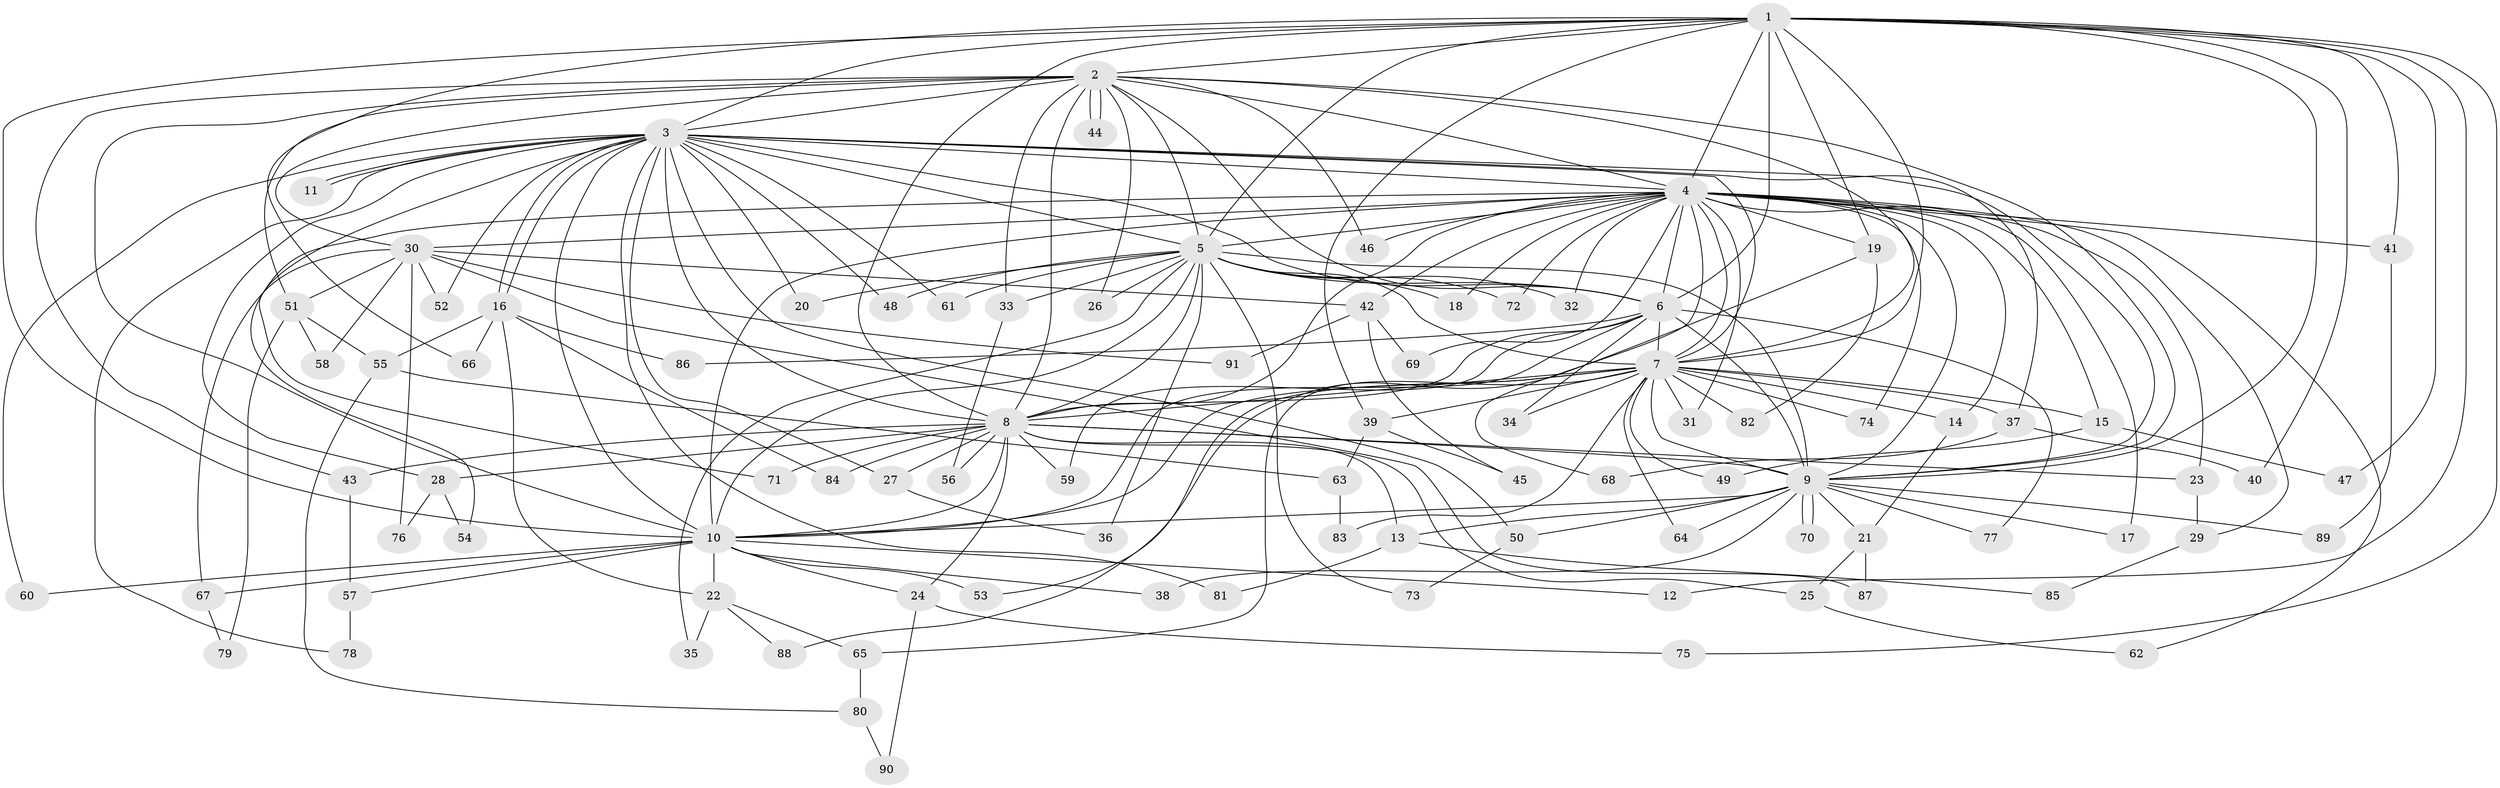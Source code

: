 // Generated by graph-tools (version 1.1) at 2025/01/03/09/25 03:01:31]
// undirected, 91 vertices, 207 edges
graph export_dot {
graph [start="1"]
  node [color=gray90,style=filled];
  1;
  2;
  3;
  4;
  5;
  6;
  7;
  8;
  9;
  10;
  11;
  12;
  13;
  14;
  15;
  16;
  17;
  18;
  19;
  20;
  21;
  22;
  23;
  24;
  25;
  26;
  27;
  28;
  29;
  30;
  31;
  32;
  33;
  34;
  35;
  36;
  37;
  38;
  39;
  40;
  41;
  42;
  43;
  44;
  45;
  46;
  47;
  48;
  49;
  50;
  51;
  52;
  53;
  54;
  55;
  56;
  57;
  58;
  59;
  60;
  61;
  62;
  63;
  64;
  65;
  66;
  67;
  68;
  69;
  70;
  71;
  72;
  73;
  74;
  75;
  76;
  77;
  78;
  79;
  80;
  81;
  82;
  83;
  84;
  85;
  86;
  87;
  88;
  89;
  90;
  91;
  1 -- 2;
  1 -- 3;
  1 -- 4;
  1 -- 5;
  1 -- 6;
  1 -- 7;
  1 -- 8;
  1 -- 9;
  1 -- 10;
  1 -- 12;
  1 -- 19;
  1 -- 39;
  1 -- 40;
  1 -- 41;
  1 -- 47;
  1 -- 66;
  1 -- 75;
  2 -- 3;
  2 -- 4;
  2 -- 5;
  2 -- 6;
  2 -- 7;
  2 -- 8;
  2 -- 9;
  2 -- 10;
  2 -- 26;
  2 -- 30;
  2 -- 33;
  2 -- 43;
  2 -- 44;
  2 -- 44;
  2 -- 46;
  2 -- 51;
  3 -- 4;
  3 -- 5;
  3 -- 6;
  3 -- 7;
  3 -- 8;
  3 -- 9;
  3 -- 10;
  3 -- 11;
  3 -- 11;
  3 -- 16;
  3 -- 16;
  3 -- 20;
  3 -- 27;
  3 -- 28;
  3 -- 37;
  3 -- 48;
  3 -- 50;
  3 -- 52;
  3 -- 60;
  3 -- 61;
  3 -- 71;
  3 -- 78;
  3 -- 81;
  4 -- 5;
  4 -- 6;
  4 -- 7;
  4 -- 8;
  4 -- 9;
  4 -- 10;
  4 -- 14;
  4 -- 15;
  4 -- 17;
  4 -- 18;
  4 -- 19;
  4 -- 23;
  4 -- 29;
  4 -- 30;
  4 -- 31;
  4 -- 32;
  4 -- 41;
  4 -- 42;
  4 -- 46;
  4 -- 54;
  4 -- 62;
  4 -- 68;
  4 -- 69;
  4 -- 72;
  4 -- 74;
  5 -- 6;
  5 -- 7;
  5 -- 8;
  5 -- 9;
  5 -- 10;
  5 -- 18;
  5 -- 20;
  5 -- 26;
  5 -- 32;
  5 -- 33;
  5 -- 35;
  5 -- 36;
  5 -- 48;
  5 -- 61;
  5 -- 72;
  5 -- 73;
  6 -- 7;
  6 -- 8;
  6 -- 9;
  6 -- 10;
  6 -- 34;
  6 -- 59;
  6 -- 77;
  6 -- 86;
  7 -- 8;
  7 -- 9;
  7 -- 10;
  7 -- 14;
  7 -- 15;
  7 -- 31;
  7 -- 34;
  7 -- 37;
  7 -- 39;
  7 -- 49;
  7 -- 53;
  7 -- 64;
  7 -- 65;
  7 -- 74;
  7 -- 82;
  7 -- 83;
  8 -- 9;
  8 -- 10;
  8 -- 13;
  8 -- 23;
  8 -- 24;
  8 -- 25;
  8 -- 27;
  8 -- 28;
  8 -- 43;
  8 -- 56;
  8 -- 59;
  8 -- 71;
  8 -- 84;
  9 -- 10;
  9 -- 13;
  9 -- 17;
  9 -- 21;
  9 -- 38;
  9 -- 50;
  9 -- 64;
  9 -- 70;
  9 -- 70;
  9 -- 77;
  9 -- 89;
  10 -- 12;
  10 -- 22;
  10 -- 24;
  10 -- 38;
  10 -- 53;
  10 -- 57;
  10 -- 60;
  10 -- 67;
  13 -- 81;
  13 -- 85;
  14 -- 21;
  15 -- 47;
  15 -- 49;
  16 -- 22;
  16 -- 55;
  16 -- 66;
  16 -- 84;
  16 -- 86;
  19 -- 82;
  19 -- 88;
  21 -- 25;
  21 -- 87;
  22 -- 35;
  22 -- 65;
  22 -- 88;
  23 -- 29;
  24 -- 75;
  24 -- 90;
  25 -- 62;
  27 -- 36;
  28 -- 54;
  28 -- 76;
  29 -- 85;
  30 -- 42;
  30 -- 51;
  30 -- 52;
  30 -- 58;
  30 -- 67;
  30 -- 76;
  30 -- 87;
  30 -- 91;
  33 -- 56;
  37 -- 40;
  37 -- 68;
  39 -- 45;
  39 -- 63;
  41 -- 89;
  42 -- 45;
  42 -- 69;
  42 -- 91;
  43 -- 57;
  50 -- 73;
  51 -- 55;
  51 -- 58;
  51 -- 79;
  55 -- 63;
  55 -- 80;
  57 -- 78;
  63 -- 83;
  65 -- 80;
  67 -- 79;
  80 -- 90;
}
